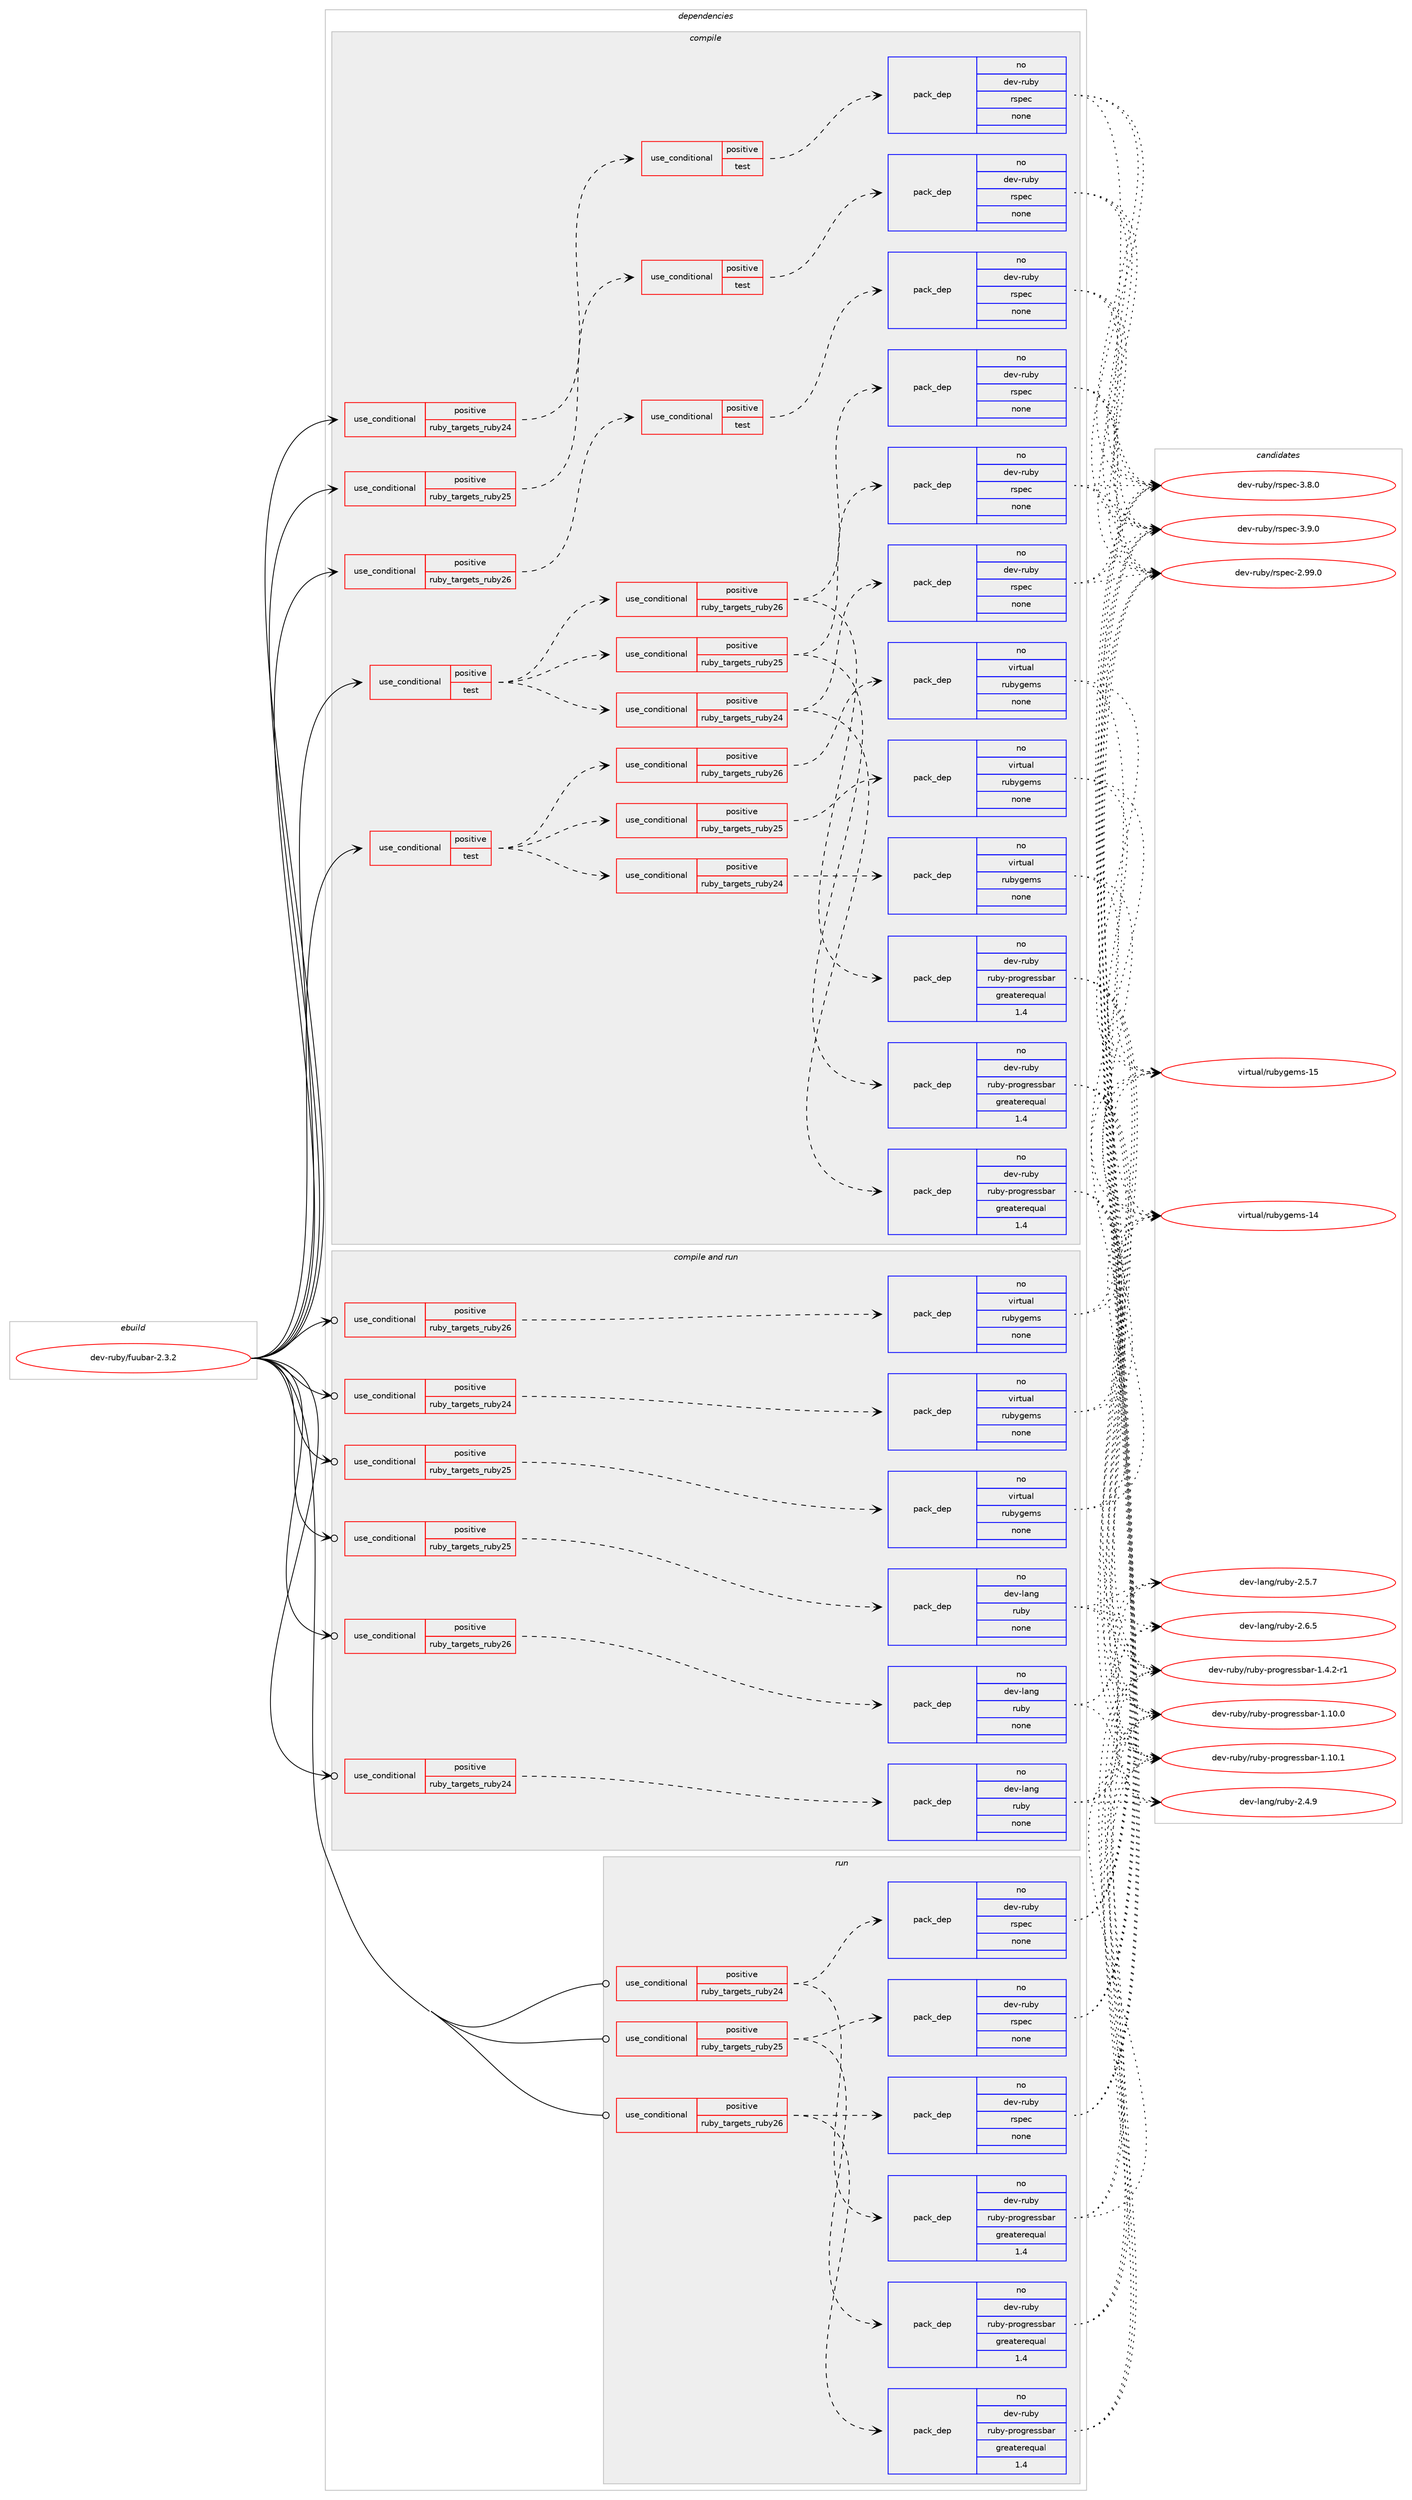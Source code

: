 digraph prolog {

# *************
# Graph options
# *************

newrank=true;
concentrate=true;
compound=true;
graph [rankdir=LR,fontname=Helvetica,fontsize=10,ranksep=1.5];#, ranksep=2.5, nodesep=0.2];
edge  [arrowhead=vee];
node  [fontname=Helvetica,fontsize=10];

# **********
# The ebuild
# **********

subgraph cluster_leftcol {
color=gray;
rank=same;
label=<<i>ebuild</i>>;
id [label="dev-ruby/fuubar-2.3.2", color=red, width=4, href="../dev-ruby/fuubar-2.3.2.svg"];
}

# ****************
# The dependencies
# ****************

subgraph cluster_midcol {
color=gray;
label=<<i>dependencies</i>>;
subgraph cluster_compile {
fillcolor="#eeeeee";
style=filled;
label=<<i>compile</i>>;
subgraph cond163695 {
dependency687785 [label=<<TABLE BORDER="0" CELLBORDER="1" CELLSPACING="0" CELLPADDING="4"><TR><TD ROWSPAN="3" CELLPADDING="10">use_conditional</TD></TR><TR><TD>positive</TD></TR><TR><TD>ruby_targets_ruby24</TD></TR></TABLE>>, shape=none, color=red];
subgraph cond163696 {
dependency687786 [label=<<TABLE BORDER="0" CELLBORDER="1" CELLSPACING="0" CELLPADDING="4"><TR><TD ROWSPAN="3" CELLPADDING="10">use_conditional</TD></TR><TR><TD>positive</TD></TR><TR><TD>test</TD></TR></TABLE>>, shape=none, color=red];
subgraph pack512123 {
dependency687787 [label=<<TABLE BORDER="0" CELLBORDER="1" CELLSPACING="0" CELLPADDING="4" WIDTH="220"><TR><TD ROWSPAN="6" CELLPADDING="30">pack_dep</TD></TR><TR><TD WIDTH="110">no</TD></TR><TR><TD>dev-ruby</TD></TR><TR><TD>rspec</TD></TR><TR><TD>none</TD></TR><TR><TD></TD></TR></TABLE>>, shape=none, color=blue];
}
dependency687786:e -> dependency687787:w [weight=20,style="dashed",arrowhead="vee"];
}
dependency687785:e -> dependency687786:w [weight=20,style="dashed",arrowhead="vee"];
}
id:e -> dependency687785:w [weight=20,style="solid",arrowhead="vee"];
subgraph cond163697 {
dependency687788 [label=<<TABLE BORDER="0" CELLBORDER="1" CELLSPACING="0" CELLPADDING="4"><TR><TD ROWSPAN="3" CELLPADDING="10">use_conditional</TD></TR><TR><TD>positive</TD></TR><TR><TD>ruby_targets_ruby25</TD></TR></TABLE>>, shape=none, color=red];
subgraph cond163698 {
dependency687789 [label=<<TABLE BORDER="0" CELLBORDER="1" CELLSPACING="0" CELLPADDING="4"><TR><TD ROWSPAN="3" CELLPADDING="10">use_conditional</TD></TR><TR><TD>positive</TD></TR><TR><TD>test</TD></TR></TABLE>>, shape=none, color=red];
subgraph pack512124 {
dependency687790 [label=<<TABLE BORDER="0" CELLBORDER="1" CELLSPACING="0" CELLPADDING="4" WIDTH="220"><TR><TD ROWSPAN="6" CELLPADDING="30">pack_dep</TD></TR><TR><TD WIDTH="110">no</TD></TR><TR><TD>dev-ruby</TD></TR><TR><TD>rspec</TD></TR><TR><TD>none</TD></TR><TR><TD></TD></TR></TABLE>>, shape=none, color=blue];
}
dependency687789:e -> dependency687790:w [weight=20,style="dashed",arrowhead="vee"];
}
dependency687788:e -> dependency687789:w [weight=20,style="dashed",arrowhead="vee"];
}
id:e -> dependency687788:w [weight=20,style="solid",arrowhead="vee"];
subgraph cond163699 {
dependency687791 [label=<<TABLE BORDER="0" CELLBORDER="1" CELLSPACING="0" CELLPADDING="4"><TR><TD ROWSPAN="3" CELLPADDING="10">use_conditional</TD></TR><TR><TD>positive</TD></TR><TR><TD>ruby_targets_ruby26</TD></TR></TABLE>>, shape=none, color=red];
subgraph cond163700 {
dependency687792 [label=<<TABLE BORDER="0" CELLBORDER="1" CELLSPACING="0" CELLPADDING="4"><TR><TD ROWSPAN="3" CELLPADDING="10">use_conditional</TD></TR><TR><TD>positive</TD></TR><TR><TD>test</TD></TR></TABLE>>, shape=none, color=red];
subgraph pack512125 {
dependency687793 [label=<<TABLE BORDER="0" CELLBORDER="1" CELLSPACING="0" CELLPADDING="4" WIDTH="220"><TR><TD ROWSPAN="6" CELLPADDING="30">pack_dep</TD></TR><TR><TD WIDTH="110">no</TD></TR><TR><TD>dev-ruby</TD></TR><TR><TD>rspec</TD></TR><TR><TD>none</TD></TR><TR><TD></TD></TR></TABLE>>, shape=none, color=blue];
}
dependency687792:e -> dependency687793:w [weight=20,style="dashed",arrowhead="vee"];
}
dependency687791:e -> dependency687792:w [weight=20,style="dashed",arrowhead="vee"];
}
id:e -> dependency687791:w [weight=20,style="solid",arrowhead="vee"];
subgraph cond163701 {
dependency687794 [label=<<TABLE BORDER="0" CELLBORDER="1" CELLSPACING="0" CELLPADDING="4"><TR><TD ROWSPAN="3" CELLPADDING="10">use_conditional</TD></TR><TR><TD>positive</TD></TR><TR><TD>test</TD></TR></TABLE>>, shape=none, color=red];
subgraph cond163702 {
dependency687795 [label=<<TABLE BORDER="0" CELLBORDER="1" CELLSPACING="0" CELLPADDING="4"><TR><TD ROWSPAN="3" CELLPADDING="10">use_conditional</TD></TR><TR><TD>positive</TD></TR><TR><TD>ruby_targets_ruby24</TD></TR></TABLE>>, shape=none, color=red];
subgraph pack512126 {
dependency687796 [label=<<TABLE BORDER="0" CELLBORDER="1" CELLSPACING="0" CELLPADDING="4" WIDTH="220"><TR><TD ROWSPAN="6" CELLPADDING="30">pack_dep</TD></TR><TR><TD WIDTH="110">no</TD></TR><TR><TD>dev-ruby</TD></TR><TR><TD>rspec</TD></TR><TR><TD>none</TD></TR><TR><TD></TD></TR></TABLE>>, shape=none, color=blue];
}
dependency687795:e -> dependency687796:w [weight=20,style="dashed",arrowhead="vee"];
subgraph pack512127 {
dependency687797 [label=<<TABLE BORDER="0" CELLBORDER="1" CELLSPACING="0" CELLPADDING="4" WIDTH="220"><TR><TD ROWSPAN="6" CELLPADDING="30">pack_dep</TD></TR><TR><TD WIDTH="110">no</TD></TR><TR><TD>dev-ruby</TD></TR><TR><TD>ruby-progressbar</TD></TR><TR><TD>greaterequal</TD></TR><TR><TD>1.4</TD></TR></TABLE>>, shape=none, color=blue];
}
dependency687795:e -> dependency687797:w [weight=20,style="dashed",arrowhead="vee"];
}
dependency687794:e -> dependency687795:w [weight=20,style="dashed",arrowhead="vee"];
subgraph cond163703 {
dependency687798 [label=<<TABLE BORDER="0" CELLBORDER="1" CELLSPACING="0" CELLPADDING="4"><TR><TD ROWSPAN="3" CELLPADDING="10">use_conditional</TD></TR><TR><TD>positive</TD></TR><TR><TD>ruby_targets_ruby25</TD></TR></TABLE>>, shape=none, color=red];
subgraph pack512128 {
dependency687799 [label=<<TABLE BORDER="0" CELLBORDER="1" CELLSPACING="0" CELLPADDING="4" WIDTH="220"><TR><TD ROWSPAN="6" CELLPADDING="30">pack_dep</TD></TR><TR><TD WIDTH="110">no</TD></TR><TR><TD>dev-ruby</TD></TR><TR><TD>rspec</TD></TR><TR><TD>none</TD></TR><TR><TD></TD></TR></TABLE>>, shape=none, color=blue];
}
dependency687798:e -> dependency687799:w [weight=20,style="dashed",arrowhead="vee"];
subgraph pack512129 {
dependency687800 [label=<<TABLE BORDER="0" CELLBORDER="1" CELLSPACING="0" CELLPADDING="4" WIDTH="220"><TR><TD ROWSPAN="6" CELLPADDING="30">pack_dep</TD></TR><TR><TD WIDTH="110">no</TD></TR><TR><TD>dev-ruby</TD></TR><TR><TD>ruby-progressbar</TD></TR><TR><TD>greaterequal</TD></TR><TR><TD>1.4</TD></TR></TABLE>>, shape=none, color=blue];
}
dependency687798:e -> dependency687800:w [weight=20,style="dashed",arrowhead="vee"];
}
dependency687794:e -> dependency687798:w [weight=20,style="dashed",arrowhead="vee"];
subgraph cond163704 {
dependency687801 [label=<<TABLE BORDER="0" CELLBORDER="1" CELLSPACING="0" CELLPADDING="4"><TR><TD ROWSPAN="3" CELLPADDING="10">use_conditional</TD></TR><TR><TD>positive</TD></TR><TR><TD>ruby_targets_ruby26</TD></TR></TABLE>>, shape=none, color=red];
subgraph pack512130 {
dependency687802 [label=<<TABLE BORDER="0" CELLBORDER="1" CELLSPACING="0" CELLPADDING="4" WIDTH="220"><TR><TD ROWSPAN="6" CELLPADDING="30">pack_dep</TD></TR><TR><TD WIDTH="110">no</TD></TR><TR><TD>dev-ruby</TD></TR><TR><TD>rspec</TD></TR><TR><TD>none</TD></TR><TR><TD></TD></TR></TABLE>>, shape=none, color=blue];
}
dependency687801:e -> dependency687802:w [weight=20,style="dashed",arrowhead="vee"];
subgraph pack512131 {
dependency687803 [label=<<TABLE BORDER="0" CELLBORDER="1" CELLSPACING="0" CELLPADDING="4" WIDTH="220"><TR><TD ROWSPAN="6" CELLPADDING="30">pack_dep</TD></TR><TR><TD WIDTH="110">no</TD></TR><TR><TD>dev-ruby</TD></TR><TR><TD>ruby-progressbar</TD></TR><TR><TD>greaterequal</TD></TR><TR><TD>1.4</TD></TR></TABLE>>, shape=none, color=blue];
}
dependency687801:e -> dependency687803:w [weight=20,style="dashed",arrowhead="vee"];
}
dependency687794:e -> dependency687801:w [weight=20,style="dashed",arrowhead="vee"];
}
id:e -> dependency687794:w [weight=20,style="solid",arrowhead="vee"];
subgraph cond163705 {
dependency687804 [label=<<TABLE BORDER="0" CELLBORDER="1" CELLSPACING="0" CELLPADDING="4"><TR><TD ROWSPAN="3" CELLPADDING="10">use_conditional</TD></TR><TR><TD>positive</TD></TR><TR><TD>test</TD></TR></TABLE>>, shape=none, color=red];
subgraph cond163706 {
dependency687805 [label=<<TABLE BORDER="0" CELLBORDER="1" CELLSPACING="0" CELLPADDING="4"><TR><TD ROWSPAN="3" CELLPADDING="10">use_conditional</TD></TR><TR><TD>positive</TD></TR><TR><TD>ruby_targets_ruby24</TD></TR></TABLE>>, shape=none, color=red];
subgraph pack512132 {
dependency687806 [label=<<TABLE BORDER="0" CELLBORDER="1" CELLSPACING="0" CELLPADDING="4" WIDTH="220"><TR><TD ROWSPAN="6" CELLPADDING="30">pack_dep</TD></TR><TR><TD WIDTH="110">no</TD></TR><TR><TD>virtual</TD></TR><TR><TD>rubygems</TD></TR><TR><TD>none</TD></TR><TR><TD></TD></TR></TABLE>>, shape=none, color=blue];
}
dependency687805:e -> dependency687806:w [weight=20,style="dashed",arrowhead="vee"];
}
dependency687804:e -> dependency687805:w [weight=20,style="dashed",arrowhead="vee"];
subgraph cond163707 {
dependency687807 [label=<<TABLE BORDER="0" CELLBORDER="1" CELLSPACING="0" CELLPADDING="4"><TR><TD ROWSPAN="3" CELLPADDING="10">use_conditional</TD></TR><TR><TD>positive</TD></TR><TR><TD>ruby_targets_ruby25</TD></TR></TABLE>>, shape=none, color=red];
subgraph pack512133 {
dependency687808 [label=<<TABLE BORDER="0" CELLBORDER="1" CELLSPACING="0" CELLPADDING="4" WIDTH="220"><TR><TD ROWSPAN="6" CELLPADDING="30">pack_dep</TD></TR><TR><TD WIDTH="110">no</TD></TR><TR><TD>virtual</TD></TR><TR><TD>rubygems</TD></TR><TR><TD>none</TD></TR><TR><TD></TD></TR></TABLE>>, shape=none, color=blue];
}
dependency687807:e -> dependency687808:w [weight=20,style="dashed",arrowhead="vee"];
}
dependency687804:e -> dependency687807:w [weight=20,style="dashed",arrowhead="vee"];
subgraph cond163708 {
dependency687809 [label=<<TABLE BORDER="0" CELLBORDER="1" CELLSPACING="0" CELLPADDING="4"><TR><TD ROWSPAN="3" CELLPADDING="10">use_conditional</TD></TR><TR><TD>positive</TD></TR><TR><TD>ruby_targets_ruby26</TD></TR></TABLE>>, shape=none, color=red];
subgraph pack512134 {
dependency687810 [label=<<TABLE BORDER="0" CELLBORDER="1" CELLSPACING="0" CELLPADDING="4" WIDTH="220"><TR><TD ROWSPAN="6" CELLPADDING="30">pack_dep</TD></TR><TR><TD WIDTH="110">no</TD></TR><TR><TD>virtual</TD></TR><TR><TD>rubygems</TD></TR><TR><TD>none</TD></TR><TR><TD></TD></TR></TABLE>>, shape=none, color=blue];
}
dependency687809:e -> dependency687810:w [weight=20,style="dashed",arrowhead="vee"];
}
dependency687804:e -> dependency687809:w [weight=20,style="dashed",arrowhead="vee"];
}
id:e -> dependency687804:w [weight=20,style="solid",arrowhead="vee"];
}
subgraph cluster_compileandrun {
fillcolor="#eeeeee";
style=filled;
label=<<i>compile and run</i>>;
subgraph cond163709 {
dependency687811 [label=<<TABLE BORDER="0" CELLBORDER="1" CELLSPACING="0" CELLPADDING="4"><TR><TD ROWSPAN="3" CELLPADDING="10">use_conditional</TD></TR><TR><TD>positive</TD></TR><TR><TD>ruby_targets_ruby24</TD></TR></TABLE>>, shape=none, color=red];
subgraph pack512135 {
dependency687812 [label=<<TABLE BORDER="0" CELLBORDER="1" CELLSPACING="0" CELLPADDING="4" WIDTH="220"><TR><TD ROWSPAN="6" CELLPADDING="30">pack_dep</TD></TR><TR><TD WIDTH="110">no</TD></TR><TR><TD>dev-lang</TD></TR><TR><TD>ruby</TD></TR><TR><TD>none</TD></TR><TR><TD></TD></TR></TABLE>>, shape=none, color=blue];
}
dependency687811:e -> dependency687812:w [weight=20,style="dashed",arrowhead="vee"];
}
id:e -> dependency687811:w [weight=20,style="solid",arrowhead="odotvee"];
subgraph cond163710 {
dependency687813 [label=<<TABLE BORDER="0" CELLBORDER="1" CELLSPACING="0" CELLPADDING="4"><TR><TD ROWSPAN="3" CELLPADDING="10">use_conditional</TD></TR><TR><TD>positive</TD></TR><TR><TD>ruby_targets_ruby24</TD></TR></TABLE>>, shape=none, color=red];
subgraph pack512136 {
dependency687814 [label=<<TABLE BORDER="0" CELLBORDER="1" CELLSPACING="0" CELLPADDING="4" WIDTH="220"><TR><TD ROWSPAN="6" CELLPADDING="30">pack_dep</TD></TR><TR><TD WIDTH="110">no</TD></TR><TR><TD>virtual</TD></TR><TR><TD>rubygems</TD></TR><TR><TD>none</TD></TR><TR><TD></TD></TR></TABLE>>, shape=none, color=blue];
}
dependency687813:e -> dependency687814:w [weight=20,style="dashed",arrowhead="vee"];
}
id:e -> dependency687813:w [weight=20,style="solid",arrowhead="odotvee"];
subgraph cond163711 {
dependency687815 [label=<<TABLE BORDER="0" CELLBORDER="1" CELLSPACING="0" CELLPADDING="4"><TR><TD ROWSPAN="3" CELLPADDING="10">use_conditional</TD></TR><TR><TD>positive</TD></TR><TR><TD>ruby_targets_ruby25</TD></TR></TABLE>>, shape=none, color=red];
subgraph pack512137 {
dependency687816 [label=<<TABLE BORDER="0" CELLBORDER="1" CELLSPACING="0" CELLPADDING="4" WIDTH="220"><TR><TD ROWSPAN="6" CELLPADDING="30">pack_dep</TD></TR><TR><TD WIDTH="110">no</TD></TR><TR><TD>dev-lang</TD></TR><TR><TD>ruby</TD></TR><TR><TD>none</TD></TR><TR><TD></TD></TR></TABLE>>, shape=none, color=blue];
}
dependency687815:e -> dependency687816:w [weight=20,style="dashed",arrowhead="vee"];
}
id:e -> dependency687815:w [weight=20,style="solid",arrowhead="odotvee"];
subgraph cond163712 {
dependency687817 [label=<<TABLE BORDER="0" CELLBORDER="1" CELLSPACING="0" CELLPADDING="4"><TR><TD ROWSPAN="3" CELLPADDING="10">use_conditional</TD></TR><TR><TD>positive</TD></TR><TR><TD>ruby_targets_ruby25</TD></TR></TABLE>>, shape=none, color=red];
subgraph pack512138 {
dependency687818 [label=<<TABLE BORDER="0" CELLBORDER="1" CELLSPACING="0" CELLPADDING="4" WIDTH="220"><TR><TD ROWSPAN="6" CELLPADDING="30">pack_dep</TD></TR><TR><TD WIDTH="110">no</TD></TR><TR><TD>virtual</TD></TR><TR><TD>rubygems</TD></TR><TR><TD>none</TD></TR><TR><TD></TD></TR></TABLE>>, shape=none, color=blue];
}
dependency687817:e -> dependency687818:w [weight=20,style="dashed",arrowhead="vee"];
}
id:e -> dependency687817:w [weight=20,style="solid",arrowhead="odotvee"];
subgraph cond163713 {
dependency687819 [label=<<TABLE BORDER="0" CELLBORDER="1" CELLSPACING="0" CELLPADDING="4"><TR><TD ROWSPAN="3" CELLPADDING="10">use_conditional</TD></TR><TR><TD>positive</TD></TR><TR><TD>ruby_targets_ruby26</TD></TR></TABLE>>, shape=none, color=red];
subgraph pack512139 {
dependency687820 [label=<<TABLE BORDER="0" CELLBORDER="1" CELLSPACING="0" CELLPADDING="4" WIDTH="220"><TR><TD ROWSPAN="6" CELLPADDING="30">pack_dep</TD></TR><TR><TD WIDTH="110">no</TD></TR><TR><TD>dev-lang</TD></TR><TR><TD>ruby</TD></TR><TR><TD>none</TD></TR><TR><TD></TD></TR></TABLE>>, shape=none, color=blue];
}
dependency687819:e -> dependency687820:w [weight=20,style="dashed",arrowhead="vee"];
}
id:e -> dependency687819:w [weight=20,style="solid",arrowhead="odotvee"];
subgraph cond163714 {
dependency687821 [label=<<TABLE BORDER="0" CELLBORDER="1" CELLSPACING="0" CELLPADDING="4"><TR><TD ROWSPAN="3" CELLPADDING="10">use_conditional</TD></TR><TR><TD>positive</TD></TR><TR><TD>ruby_targets_ruby26</TD></TR></TABLE>>, shape=none, color=red];
subgraph pack512140 {
dependency687822 [label=<<TABLE BORDER="0" CELLBORDER="1" CELLSPACING="0" CELLPADDING="4" WIDTH="220"><TR><TD ROWSPAN="6" CELLPADDING="30">pack_dep</TD></TR><TR><TD WIDTH="110">no</TD></TR><TR><TD>virtual</TD></TR><TR><TD>rubygems</TD></TR><TR><TD>none</TD></TR><TR><TD></TD></TR></TABLE>>, shape=none, color=blue];
}
dependency687821:e -> dependency687822:w [weight=20,style="dashed",arrowhead="vee"];
}
id:e -> dependency687821:w [weight=20,style="solid",arrowhead="odotvee"];
}
subgraph cluster_run {
fillcolor="#eeeeee";
style=filled;
label=<<i>run</i>>;
subgraph cond163715 {
dependency687823 [label=<<TABLE BORDER="0" CELLBORDER="1" CELLSPACING="0" CELLPADDING="4"><TR><TD ROWSPAN="3" CELLPADDING="10">use_conditional</TD></TR><TR><TD>positive</TD></TR><TR><TD>ruby_targets_ruby24</TD></TR></TABLE>>, shape=none, color=red];
subgraph pack512141 {
dependency687824 [label=<<TABLE BORDER="0" CELLBORDER="1" CELLSPACING="0" CELLPADDING="4" WIDTH="220"><TR><TD ROWSPAN="6" CELLPADDING="30">pack_dep</TD></TR><TR><TD WIDTH="110">no</TD></TR><TR><TD>dev-ruby</TD></TR><TR><TD>rspec</TD></TR><TR><TD>none</TD></TR><TR><TD></TD></TR></TABLE>>, shape=none, color=blue];
}
dependency687823:e -> dependency687824:w [weight=20,style="dashed",arrowhead="vee"];
subgraph pack512142 {
dependency687825 [label=<<TABLE BORDER="0" CELLBORDER="1" CELLSPACING="0" CELLPADDING="4" WIDTH="220"><TR><TD ROWSPAN="6" CELLPADDING="30">pack_dep</TD></TR><TR><TD WIDTH="110">no</TD></TR><TR><TD>dev-ruby</TD></TR><TR><TD>ruby-progressbar</TD></TR><TR><TD>greaterequal</TD></TR><TR><TD>1.4</TD></TR></TABLE>>, shape=none, color=blue];
}
dependency687823:e -> dependency687825:w [weight=20,style="dashed",arrowhead="vee"];
}
id:e -> dependency687823:w [weight=20,style="solid",arrowhead="odot"];
subgraph cond163716 {
dependency687826 [label=<<TABLE BORDER="0" CELLBORDER="1" CELLSPACING="0" CELLPADDING="4"><TR><TD ROWSPAN="3" CELLPADDING="10">use_conditional</TD></TR><TR><TD>positive</TD></TR><TR><TD>ruby_targets_ruby25</TD></TR></TABLE>>, shape=none, color=red];
subgraph pack512143 {
dependency687827 [label=<<TABLE BORDER="0" CELLBORDER="1" CELLSPACING="0" CELLPADDING="4" WIDTH="220"><TR><TD ROWSPAN="6" CELLPADDING="30">pack_dep</TD></TR><TR><TD WIDTH="110">no</TD></TR><TR><TD>dev-ruby</TD></TR><TR><TD>rspec</TD></TR><TR><TD>none</TD></TR><TR><TD></TD></TR></TABLE>>, shape=none, color=blue];
}
dependency687826:e -> dependency687827:w [weight=20,style="dashed",arrowhead="vee"];
subgraph pack512144 {
dependency687828 [label=<<TABLE BORDER="0" CELLBORDER="1" CELLSPACING="0" CELLPADDING="4" WIDTH="220"><TR><TD ROWSPAN="6" CELLPADDING="30">pack_dep</TD></TR><TR><TD WIDTH="110">no</TD></TR><TR><TD>dev-ruby</TD></TR><TR><TD>ruby-progressbar</TD></TR><TR><TD>greaterequal</TD></TR><TR><TD>1.4</TD></TR></TABLE>>, shape=none, color=blue];
}
dependency687826:e -> dependency687828:w [weight=20,style="dashed",arrowhead="vee"];
}
id:e -> dependency687826:w [weight=20,style="solid",arrowhead="odot"];
subgraph cond163717 {
dependency687829 [label=<<TABLE BORDER="0" CELLBORDER="1" CELLSPACING="0" CELLPADDING="4"><TR><TD ROWSPAN="3" CELLPADDING="10">use_conditional</TD></TR><TR><TD>positive</TD></TR><TR><TD>ruby_targets_ruby26</TD></TR></TABLE>>, shape=none, color=red];
subgraph pack512145 {
dependency687830 [label=<<TABLE BORDER="0" CELLBORDER="1" CELLSPACING="0" CELLPADDING="4" WIDTH="220"><TR><TD ROWSPAN="6" CELLPADDING="30">pack_dep</TD></TR><TR><TD WIDTH="110">no</TD></TR><TR><TD>dev-ruby</TD></TR><TR><TD>rspec</TD></TR><TR><TD>none</TD></TR><TR><TD></TD></TR></TABLE>>, shape=none, color=blue];
}
dependency687829:e -> dependency687830:w [weight=20,style="dashed",arrowhead="vee"];
subgraph pack512146 {
dependency687831 [label=<<TABLE BORDER="0" CELLBORDER="1" CELLSPACING="0" CELLPADDING="4" WIDTH="220"><TR><TD ROWSPAN="6" CELLPADDING="30">pack_dep</TD></TR><TR><TD WIDTH="110">no</TD></TR><TR><TD>dev-ruby</TD></TR><TR><TD>ruby-progressbar</TD></TR><TR><TD>greaterequal</TD></TR><TR><TD>1.4</TD></TR></TABLE>>, shape=none, color=blue];
}
dependency687829:e -> dependency687831:w [weight=20,style="dashed",arrowhead="vee"];
}
id:e -> dependency687829:w [weight=20,style="solid",arrowhead="odot"];
}
}

# **************
# The candidates
# **************

subgraph cluster_choices {
rank=same;
color=gray;
label=<<i>candidates</i>>;

subgraph choice512123 {
color=black;
nodesep=1;
choice1001011184511411798121471141151121019945504657574648 [label="dev-ruby/rspec-2.99.0", color=red, width=4,href="../dev-ruby/rspec-2.99.0.svg"];
choice10010111845114117981214711411511210199455146564648 [label="dev-ruby/rspec-3.8.0", color=red, width=4,href="../dev-ruby/rspec-3.8.0.svg"];
choice10010111845114117981214711411511210199455146574648 [label="dev-ruby/rspec-3.9.0", color=red, width=4,href="../dev-ruby/rspec-3.9.0.svg"];
dependency687787:e -> choice1001011184511411798121471141151121019945504657574648:w [style=dotted,weight="100"];
dependency687787:e -> choice10010111845114117981214711411511210199455146564648:w [style=dotted,weight="100"];
dependency687787:e -> choice10010111845114117981214711411511210199455146574648:w [style=dotted,weight="100"];
}
subgraph choice512124 {
color=black;
nodesep=1;
choice1001011184511411798121471141151121019945504657574648 [label="dev-ruby/rspec-2.99.0", color=red, width=4,href="../dev-ruby/rspec-2.99.0.svg"];
choice10010111845114117981214711411511210199455146564648 [label="dev-ruby/rspec-3.8.0", color=red, width=4,href="../dev-ruby/rspec-3.8.0.svg"];
choice10010111845114117981214711411511210199455146574648 [label="dev-ruby/rspec-3.9.0", color=red, width=4,href="../dev-ruby/rspec-3.9.0.svg"];
dependency687790:e -> choice1001011184511411798121471141151121019945504657574648:w [style=dotted,weight="100"];
dependency687790:e -> choice10010111845114117981214711411511210199455146564648:w [style=dotted,weight="100"];
dependency687790:e -> choice10010111845114117981214711411511210199455146574648:w [style=dotted,weight="100"];
}
subgraph choice512125 {
color=black;
nodesep=1;
choice1001011184511411798121471141151121019945504657574648 [label="dev-ruby/rspec-2.99.0", color=red, width=4,href="../dev-ruby/rspec-2.99.0.svg"];
choice10010111845114117981214711411511210199455146564648 [label="dev-ruby/rspec-3.8.0", color=red, width=4,href="../dev-ruby/rspec-3.8.0.svg"];
choice10010111845114117981214711411511210199455146574648 [label="dev-ruby/rspec-3.9.0", color=red, width=4,href="../dev-ruby/rspec-3.9.0.svg"];
dependency687793:e -> choice1001011184511411798121471141151121019945504657574648:w [style=dotted,weight="100"];
dependency687793:e -> choice10010111845114117981214711411511210199455146564648:w [style=dotted,weight="100"];
dependency687793:e -> choice10010111845114117981214711411511210199455146574648:w [style=dotted,weight="100"];
}
subgraph choice512126 {
color=black;
nodesep=1;
choice1001011184511411798121471141151121019945504657574648 [label="dev-ruby/rspec-2.99.0", color=red, width=4,href="../dev-ruby/rspec-2.99.0.svg"];
choice10010111845114117981214711411511210199455146564648 [label="dev-ruby/rspec-3.8.0", color=red, width=4,href="../dev-ruby/rspec-3.8.0.svg"];
choice10010111845114117981214711411511210199455146574648 [label="dev-ruby/rspec-3.9.0", color=red, width=4,href="../dev-ruby/rspec-3.9.0.svg"];
dependency687796:e -> choice1001011184511411798121471141151121019945504657574648:w [style=dotted,weight="100"];
dependency687796:e -> choice10010111845114117981214711411511210199455146564648:w [style=dotted,weight="100"];
dependency687796:e -> choice10010111845114117981214711411511210199455146574648:w [style=dotted,weight="100"];
}
subgraph choice512127 {
color=black;
nodesep=1;
choice1001011184511411798121471141179812145112114111103114101115115989711445494649484648 [label="dev-ruby/ruby-progressbar-1.10.0", color=red, width=4,href="../dev-ruby/ruby-progressbar-1.10.0.svg"];
choice1001011184511411798121471141179812145112114111103114101115115989711445494649484649 [label="dev-ruby/ruby-progressbar-1.10.1", color=red, width=4,href="../dev-ruby/ruby-progressbar-1.10.1.svg"];
choice100101118451141179812147114117981214511211411110311410111511598971144549465246504511449 [label="dev-ruby/ruby-progressbar-1.4.2-r1", color=red, width=4,href="../dev-ruby/ruby-progressbar-1.4.2-r1.svg"];
dependency687797:e -> choice1001011184511411798121471141179812145112114111103114101115115989711445494649484648:w [style=dotted,weight="100"];
dependency687797:e -> choice1001011184511411798121471141179812145112114111103114101115115989711445494649484649:w [style=dotted,weight="100"];
dependency687797:e -> choice100101118451141179812147114117981214511211411110311410111511598971144549465246504511449:w [style=dotted,weight="100"];
}
subgraph choice512128 {
color=black;
nodesep=1;
choice1001011184511411798121471141151121019945504657574648 [label="dev-ruby/rspec-2.99.0", color=red, width=4,href="../dev-ruby/rspec-2.99.0.svg"];
choice10010111845114117981214711411511210199455146564648 [label="dev-ruby/rspec-3.8.0", color=red, width=4,href="../dev-ruby/rspec-3.8.0.svg"];
choice10010111845114117981214711411511210199455146574648 [label="dev-ruby/rspec-3.9.0", color=red, width=4,href="../dev-ruby/rspec-3.9.0.svg"];
dependency687799:e -> choice1001011184511411798121471141151121019945504657574648:w [style=dotted,weight="100"];
dependency687799:e -> choice10010111845114117981214711411511210199455146564648:w [style=dotted,weight="100"];
dependency687799:e -> choice10010111845114117981214711411511210199455146574648:w [style=dotted,weight="100"];
}
subgraph choice512129 {
color=black;
nodesep=1;
choice1001011184511411798121471141179812145112114111103114101115115989711445494649484648 [label="dev-ruby/ruby-progressbar-1.10.0", color=red, width=4,href="../dev-ruby/ruby-progressbar-1.10.0.svg"];
choice1001011184511411798121471141179812145112114111103114101115115989711445494649484649 [label="dev-ruby/ruby-progressbar-1.10.1", color=red, width=4,href="../dev-ruby/ruby-progressbar-1.10.1.svg"];
choice100101118451141179812147114117981214511211411110311410111511598971144549465246504511449 [label="dev-ruby/ruby-progressbar-1.4.2-r1", color=red, width=4,href="../dev-ruby/ruby-progressbar-1.4.2-r1.svg"];
dependency687800:e -> choice1001011184511411798121471141179812145112114111103114101115115989711445494649484648:w [style=dotted,weight="100"];
dependency687800:e -> choice1001011184511411798121471141179812145112114111103114101115115989711445494649484649:w [style=dotted,weight="100"];
dependency687800:e -> choice100101118451141179812147114117981214511211411110311410111511598971144549465246504511449:w [style=dotted,weight="100"];
}
subgraph choice512130 {
color=black;
nodesep=1;
choice1001011184511411798121471141151121019945504657574648 [label="dev-ruby/rspec-2.99.0", color=red, width=4,href="../dev-ruby/rspec-2.99.0.svg"];
choice10010111845114117981214711411511210199455146564648 [label="dev-ruby/rspec-3.8.0", color=red, width=4,href="../dev-ruby/rspec-3.8.0.svg"];
choice10010111845114117981214711411511210199455146574648 [label="dev-ruby/rspec-3.9.0", color=red, width=4,href="../dev-ruby/rspec-3.9.0.svg"];
dependency687802:e -> choice1001011184511411798121471141151121019945504657574648:w [style=dotted,weight="100"];
dependency687802:e -> choice10010111845114117981214711411511210199455146564648:w [style=dotted,weight="100"];
dependency687802:e -> choice10010111845114117981214711411511210199455146574648:w [style=dotted,weight="100"];
}
subgraph choice512131 {
color=black;
nodesep=1;
choice1001011184511411798121471141179812145112114111103114101115115989711445494649484648 [label="dev-ruby/ruby-progressbar-1.10.0", color=red, width=4,href="../dev-ruby/ruby-progressbar-1.10.0.svg"];
choice1001011184511411798121471141179812145112114111103114101115115989711445494649484649 [label="dev-ruby/ruby-progressbar-1.10.1", color=red, width=4,href="../dev-ruby/ruby-progressbar-1.10.1.svg"];
choice100101118451141179812147114117981214511211411110311410111511598971144549465246504511449 [label="dev-ruby/ruby-progressbar-1.4.2-r1", color=red, width=4,href="../dev-ruby/ruby-progressbar-1.4.2-r1.svg"];
dependency687803:e -> choice1001011184511411798121471141179812145112114111103114101115115989711445494649484648:w [style=dotted,weight="100"];
dependency687803:e -> choice1001011184511411798121471141179812145112114111103114101115115989711445494649484649:w [style=dotted,weight="100"];
dependency687803:e -> choice100101118451141179812147114117981214511211411110311410111511598971144549465246504511449:w [style=dotted,weight="100"];
}
subgraph choice512132 {
color=black;
nodesep=1;
choice118105114116117971084711411798121103101109115454952 [label="virtual/rubygems-14", color=red, width=4,href="../virtual/rubygems-14.svg"];
choice118105114116117971084711411798121103101109115454953 [label="virtual/rubygems-15", color=red, width=4,href="../virtual/rubygems-15.svg"];
dependency687806:e -> choice118105114116117971084711411798121103101109115454952:w [style=dotted,weight="100"];
dependency687806:e -> choice118105114116117971084711411798121103101109115454953:w [style=dotted,weight="100"];
}
subgraph choice512133 {
color=black;
nodesep=1;
choice118105114116117971084711411798121103101109115454952 [label="virtual/rubygems-14", color=red, width=4,href="../virtual/rubygems-14.svg"];
choice118105114116117971084711411798121103101109115454953 [label="virtual/rubygems-15", color=red, width=4,href="../virtual/rubygems-15.svg"];
dependency687808:e -> choice118105114116117971084711411798121103101109115454952:w [style=dotted,weight="100"];
dependency687808:e -> choice118105114116117971084711411798121103101109115454953:w [style=dotted,weight="100"];
}
subgraph choice512134 {
color=black;
nodesep=1;
choice118105114116117971084711411798121103101109115454952 [label="virtual/rubygems-14", color=red, width=4,href="../virtual/rubygems-14.svg"];
choice118105114116117971084711411798121103101109115454953 [label="virtual/rubygems-15", color=red, width=4,href="../virtual/rubygems-15.svg"];
dependency687810:e -> choice118105114116117971084711411798121103101109115454952:w [style=dotted,weight="100"];
dependency687810:e -> choice118105114116117971084711411798121103101109115454953:w [style=dotted,weight="100"];
}
subgraph choice512135 {
color=black;
nodesep=1;
choice10010111845108971101034711411798121455046524657 [label="dev-lang/ruby-2.4.9", color=red, width=4,href="../dev-lang/ruby-2.4.9.svg"];
choice10010111845108971101034711411798121455046534655 [label="dev-lang/ruby-2.5.7", color=red, width=4,href="../dev-lang/ruby-2.5.7.svg"];
choice10010111845108971101034711411798121455046544653 [label="dev-lang/ruby-2.6.5", color=red, width=4,href="../dev-lang/ruby-2.6.5.svg"];
dependency687812:e -> choice10010111845108971101034711411798121455046524657:w [style=dotted,weight="100"];
dependency687812:e -> choice10010111845108971101034711411798121455046534655:w [style=dotted,weight="100"];
dependency687812:e -> choice10010111845108971101034711411798121455046544653:w [style=dotted,weight="100"];
}
subgraph choice512136 {
color=black;
nodesep=1;
choice118105114116117971084711411798121103101109115454952 [label="virtual/rubygems-14", color=red, width=4,href="../virtual/rubygems-14.svg"];
choice118105114116117971084711411798121103101109115454953 [label="virtual/rubygems-15", color=red, width=4,href="../virtual/rubygems-15.svg"];
dependency687814:e -> choice118105114116117971084711411798121103101109115454952:w [style=dotted,weight="100"];
dependency687814:e -> choice118105114116117971084711411798121103101109115454953:w [style=dotted,weight="100"];
}
subgraph choice512137 {
color=black;
nodesep=1;
choice10010111845108971101034711411798121455046524657 [label="dev-lang/ruby-2.4.9", color=red, width=4,href="../dev-lang/ruby-2.4.9.svg"];
choice10010111845108971101034711411798121455046534655 [label="dev-lang/ruby-2.5.7", color=red, width=4,href="../dev-lang/ruby-2.5.7.svg"];
choice10010111845108971101034711411798121455046544653 [label="dev-lang/ruby-2.6.5", color=red, width=4,href="../dev-lang/ruby-2.6.5.svg"];
dependency687816:e -> choice10010111845108971101034711411798121455046524657:w [style=dotted,weight="100"];
dependency687816:e -> choice10010111845108971101034711411798121455046534655:w [style=dotted,weight="100"];
dependency687816:e -> choice10010111845108971101034711411798121455046544653:w [style=dotted,weight="100"];
}
subgraph choice512138 {
color=black;
nodesep=1;
choice118105114116117971084711411798121103101109115454952 [label="virtual/rubygems-14", color=red, width=4,href="../virtual/rubygems-14.svg"];
choice118105114116117971084711411798121103101109115454953 [label="virtual/rubygems-15", color=red, width=4,href="../virtual/rubygems-15.svg"];
dependency687818:e -> choice118105114116117971084711411798121103101109115454952:w [style=dotted,weight="100"];
dependency687818:e -> choice118105114116117971084711411798121103101109115454953:w [style=dotted,weight="100"];
}
subgraph choice512139 {
color=black;
nodesep=1;
choice10010111845108971101034711411798121455046524657 [label="dev-lang/ruby-2.4.9", color=red, width=4,href="../dev-lang/ruby-2.4.9.svg"];
choice10010111845108971101034711411798121455046534655 [label="dev-lang/ruby-2.5.7", color=red, width=4,href="../dev-lang/ruby-2.5.7.svg"];
choice10010111845108971101034711411798121455046544653 [label="dev-lang/ruby-2.6.5", color=red, width=4,href="../dev-lang/ruby-2.6.5.svg"];
dependency687820:e -> choice10010111845108971101034711411798121455046524657:w [style=dotted,weight="100"];
dependency687820:e -> choice10010111845108971101034711411798121455046534655:w [style=dotted,weight="100"];
dependency687820:e -> choice10010111845108971101034711411798121455046544653:w [style=dotted,weight="100"];
}
subgraph choice512140 {
color=black;
nodesep=1;
choice118105114116117971084711411798121103101109115454952 [label="virtual/rubygems-14", color=red, width=4,href="../virtual/rubygems-14.svg"];
choice118105114116117971084711411798121103101109115454953 [label="virtual/rubygems-15", color=red, width=4,href="../virtual/rubygems-15.svg"];
dependency687822:e -> choice118105114116117971084711411798121103101109115454952:w [style=dotted,weight="100"];
dependency687822:e -> choice118105114116117971084711411798121103101109115454953:w [style=dotted,weight="100"];
}
subgraph choice512141 {
color=black;
nodesep=1;
choice1001011184511411798121471141151121019945504657574648 [label="dev-ruby/rspec-2.99.0", color=red, width=4,href="../dev-ruby/rspec-2.99.0.svg"];
choice10010111845114117981214711411511210199455146564648 [label="dev-ruby/rspec-3.8.0", color=red, width=4,href="../dev-ruby/rspec-3.8.0.svg"];
choice10010111845114117981214711411511210199455146574648 [label="dev-ruby/rspec-3.9.0", color=red, width=4,href="../dev-ruby/rspec-3.9.0.svg"];
dependency687824:e -> choice1001011184511411798121471141151121019945504657574648:w [style=dotted,weight="100"];
dependency687824:e -> choice10010111845114117981214711411511210199455146564648:w [style=dotted,weight="100"];
dependency687824:e -> choice10010111845114117981214711411511210199455146574648:w [style=dotted,weight="100"];
}
subgraph choice512142 {
color=black;
nodesep=1;
choice1001011184511411798121471141179812145112114111103114101115115989711445494649484648 [label="dev-ruby/ruby-progressbar-1.10.0", color=red, width=4,href="../dev-ruby/ruby-progressbar-1.10.0.svg"];
choice1001011184511411798121471141179812145112114111103114101115115989711445494649484649 [label="dev-ruby/ruby-progressbar-1.10.1", color=red, width=4,href="../dev-ruby/ruby-progressbar-1.10.1.svg"];
choice100101118451141179812147114117981214511211411110311410111511598971144549465246504511449 [label="dev-ruby/ruby-progressbar-1.4.2-r1", color=red, width=4,href="../dev-ruby/ruby-progressbar-1.4.2-r1.svg"];
dependency687825:e -> choice1001011184511411798121471141179812145112114111103114101115115989711445494649484648:w [style=dotted,weight="100"];
dependency687825:e -> choice1001011184511411798121471141179812145112114111103114101115115989711445494649484649:w [style=dotted,weight="100"];
dependency687825:e -> choice100101118451141179812147114117981214511211411110311410111511598971144549465246504511449:w [style=dotted,weight="100"];
}
subgraph choice512143 {
color=black;
nodesep=1;
choice1001011184511411798121471141151121019945504657574648 [label="dev-ruby/rspec-2.99.0", color=red, width=4,href="../dev-ruby/rspec-2.99.0.svg"];
choice10010111845114117981214711411511210199455146564648 [label="dev-ruby/rspec-3.8.0", color=red, width=4,href="../dev-ruby/rspec-3.8.0.svg"];
choice10010111845114117981214711411511210199455146574648 [label="dev-ruby/rspec-3.9.0", color=red, width=4,href="../dev-ruby/rspec-3.9.0.svg"];
dependency687827:e -> choice1001011184511411798121471141151121019945504657574648:w [style=dotted,weight="100"];
dependency687827:e -> choice10010111845114117981214711411511210199455146564648:w [style=dotted,weight="100"];
dependency687827:e -> choice10010111845114117981214711411511210199455146574648:w [style=dotted,weight="100"];
}
subgraph choice512144 {
color=black;
nodesep=1;
choice1001011184511411798121471141179812145112114111103114101115115989711445494649484648 [label="dev-ruby/ruby-progressbar-1.10.0", color=red, width=4,href="../dev-ruby/ruby-progressbar-1.10.0.svg"];
choice1001011184511411798121471141179812145112114111103114101115115989711445494649484649 [label="dev-ruby/ruby-progressbar-1.10.1", color=red, width=4,href="../dev-ruby/ruby-progressbar-1.10.1.svg"];
choice100101118451141179812147114117981214511211411110311410111511598971144549465246504511449 [label="dev-ruby/ruby-progressbar-1.4.2-r1", color=red, width=4,href="../dev-ruby/ruby-progressbar-1.4.2-r1.svg"];
dependency687828:e -> choice1001011184511411798121471141179812145112114111103114101115115989711445494649484648:w [style=dotted,weight="100"];
dependency687828:e -> choice1001011184511411798121471141179812145112114111103114101115115989711445494649484649:w [style=dotted,weight="100"];
dependency687828:e -> choice100101118451141179812147114117981214511211411110311410111511598971144549465246504511449:w [style=dotted,weight="100"];
}
subgraph choice512145 {
color=black;
nodesep=1;
choice1001011184511411798121471141151121019945504657574648 [label="dev-ruby/rspec-2.99.0", color=red, width=4,href="../dev-ruby/rspec-2.99.0.svg"];
choice10010111845114117981214711411511210199455146564648 [label="dev-ruby/rspec-3.8.0", color=red, width=4,href="../dev-ruby/rspec-3.8.0.svg"];
choice10010111845114117981214711411511210199455146574648 [label="dev-ruby/rspec-3.9.0", color=red, width=4,href="../dev-ruby/rspec-3.9.0.svg"];
dependency687830:e -> choice1001011184511411798121471141151121019945504657574648:w [style=dotted,weight="100"];
dependency687830:e -> choice10010111845114117981214711411511210199455146564648:w [style=dotted,weight="100"];
dependency687830:e -> choice10010111845114117981214711411511210199455146574648:w [style=dotted,weight="100"];
}
subgraph choice512146 {
color=black;
nodesep=1;
choice1001011184511411798121471141179812145112114111103114101115115989711445494649484648 [label="dev-ruby/ruby-progressbar-1.10.0", color=red, width=4,href="../dev-ruby/ruby-progressbar-1.10.0.svg"];
choice1001011184511411798121471141179812145112114111103114101115115989711445494649484649 [label="dev-ruby/ruby-progressbar-1.10.1", color=red, width=4,href="../dev-ruby/ruby-progressbar-1.10.1.svg"];
choice100101118451141179812147114117981214511211411110311410111511598971144549465246504511449 [label="dev-ruby/ruby-progressbar-1.4.2-r1", color=red, width=4,href="../dev-ruby/ruby-progressbar-1.4.2-r1.svg"];
dependency687831:e -> choice1001011184511411798121471141179812145112114111103114101115115989711445494649484648:w [style=dotted,weight="100"];
dependency687831:e -> choice1001011184511411798121471141179812145112114111103114101115115989711445494649484649:w [style=dotted,weight="100"];
dependency687831:e -> choice100101118451141179812147114117981214511211411110311410111511598971144549465246504511449:w [style=dotted,weight="100"];
}
}

}
